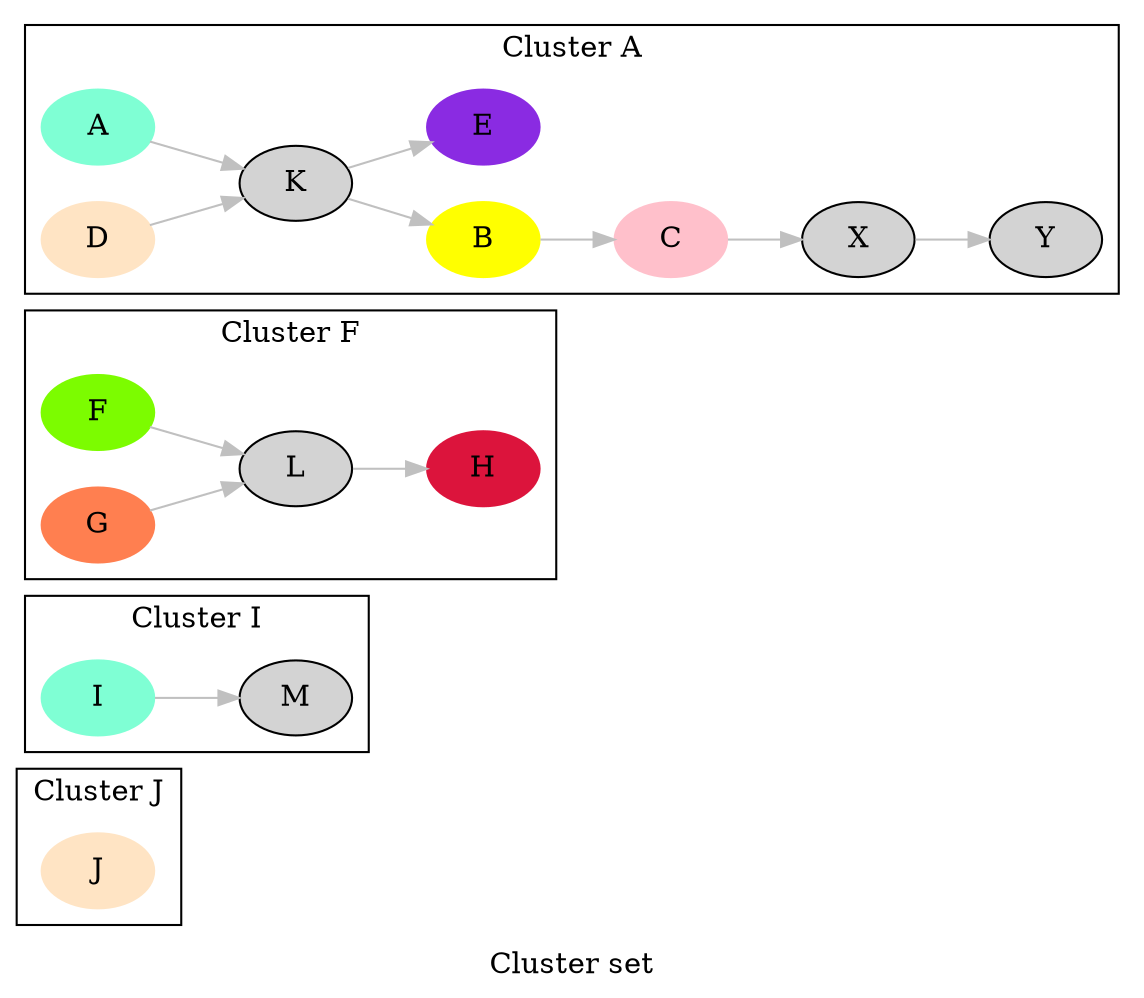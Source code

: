 digraph Perl
{
graph [ label="Cluster set" rankdir="LR" ]
node [ shape="oval" style="filled" ]
edge [ color="grey" ]

subgraph "cluster J" {
graph [ label="Cluster J" rankdir="LR" ]
node [ shape="oval" style="filled" ]
edge [ color="grey" ]

"J" [ color="bisque" ]
}

subgraph "cluster I" {
graph [ label="Cluster I" rankdir="LR" ]
node [ shape="oval" style="filled" ]
edge [ color="grey" ]

"I" [ color="aquamarine" ]
"M"
"I" -> "M" [ label="" ]
}

subgraph "cluster F" {
graph [ label="Cluster F" rankdir="LR" ]
node [ shape="oval" style="filled" ]
edge [ color="grey" ]

"F" [ color="lawngreen" ]
"L"
"F" -> "L" [ label="" ]
"G" [ color="coral" ]
"L"
"G" -> "L" [ label="" ]
"L"
"H" [ color="crimson" ]
"L" -> "H" [ label="" ]
}

subgraph "cluster A" {
graph [ label="Cluster A" rankdir="LR" ]
node [ shape="oval" style="filled" ]
edge [ color="grey" ]

"A" [ color="aquamarine" ]
"K"
"A" -> "K" [ label="" ]
"B" [ color="yellow" ]
"C" [ color="pink" ]
"B" -> "C" [ label="" ]
"C" [ color="pink" ]
"X"
"C" -> "X" [ label="" ]
"D" [ color="bisque" ]
"K"
"D" -> "K" [ label="" ]
"K"
"B" [ color="yellow" ]
"K" -> "B" [ label="" ]
"K"
"E" [ color="blueviolet" ]
"K" -> "E" [ label="" ]
"X"
"Y"
"X" -> "Y" [ label="" ]
}
}
